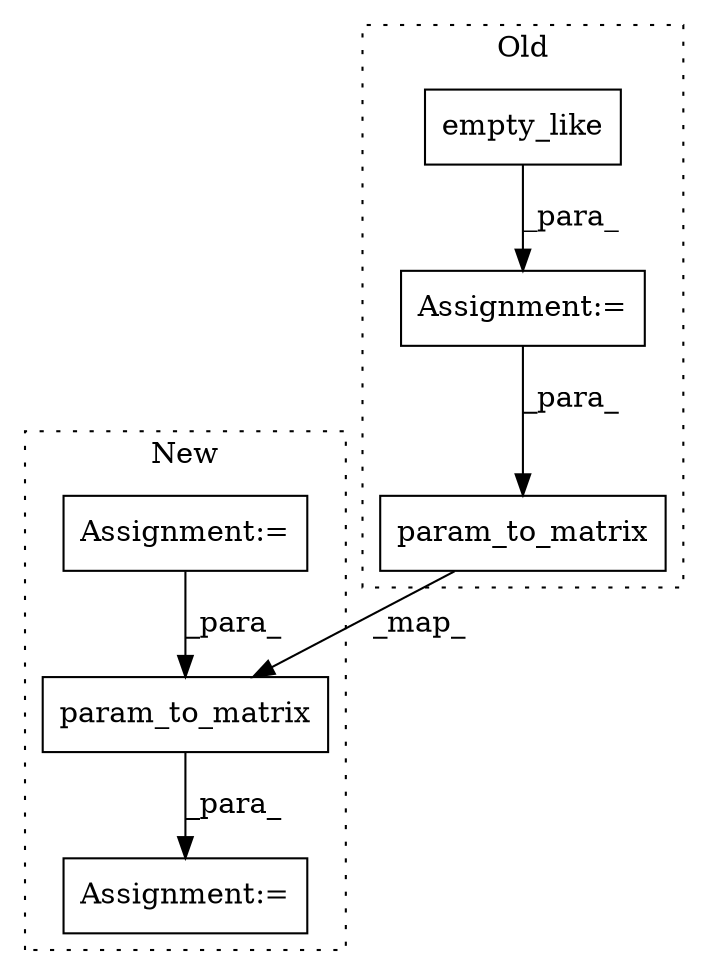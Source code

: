 digraph G {
subgraph cluster0 {
1 [label="param_to_matrix" a="32" s="2837,2875" l="16,1" shape="box"];
3 [label="empty_like" a="32" s="2811,2830" l="11,1" shape="box"];
5 [label="Assignment:=" a="7" s="2804" l="1" shape="box"];
label = "Old";
style="dotted";
}
subgraph cluster1 {
2 [label="param_to_matrix" a="32" s="2883,2914" l="16,1" shape="box"];
4 [label="Assignment:=" a="7" s="1381" l="14" shape="box"];
6 [label="Assignment:=" a="7" s="2882" l="1" shape="box"];
label = "New";
style="dotted";
}
1 -> 2 [label="_map_"];
2 -> 6 [label="_para_"];
3 -> 5 [label="_para_"];
4 -> 2 [label="_para_"];
5 -> 1 [label="_para_"];
}